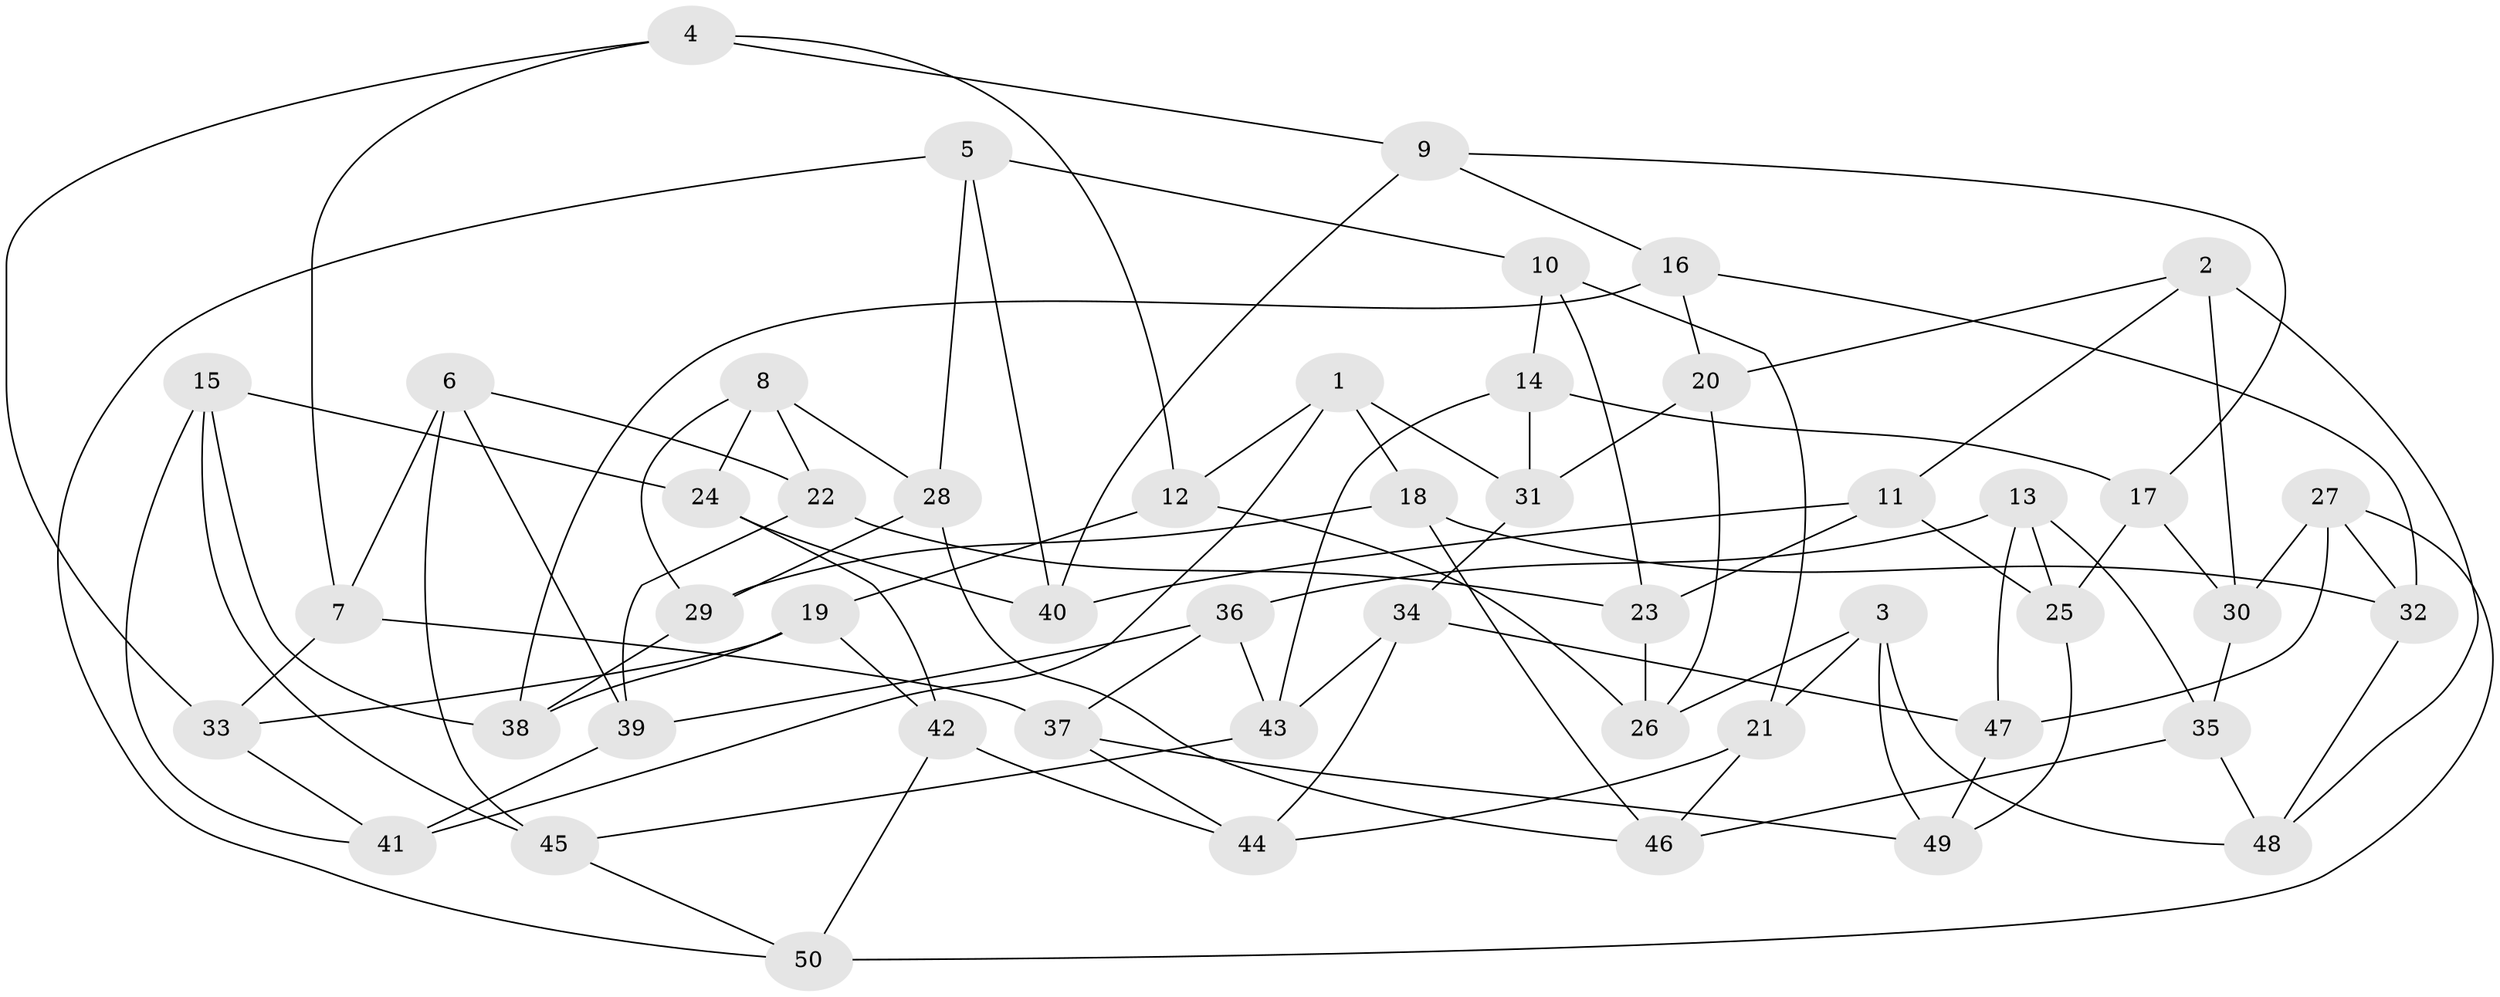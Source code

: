 // Generated by graph-tools (version 1.1) at 2025/38/03/09/25 02:38:17]
// undirected, 50 vertices, 100 edges
graph export_dot {
graph [start="1"]
  node [color=gray90,style=filled];
  1;
  2;
  3;
  4;
  5;
  6;
  7;
  8;
  9;
  10;
  11;
  12;
  13;
  14;
  15;
  16;
  17;
  18;
  19;
  20;
  21;
  22;
  23;
  24;
  25;
  26;
  27;
  28;
  29;
  30;
  31;
  32;
  33;
  34;
  35;
  36;
  37;
  38;
  39;
  40;
  41;
  42;
  43;
  44;
  45;
  46;
  47;
  48;
  49;
  50;
  1 -- 12;
  1 -- 41;
  1 -- 31;
  1 -- 18;
  2 -- 11;
  2 -- 48;
  2 -- 20;
  2 -- 30;
  3 -- 21;
  3 -- 26;
  3 -- 48;
  3 -- 49;
  4 -- 33;
  4 -- 7;
  4 -- 9;
  4 -- 12;
  5 -- 10;
  5 -- 40;
  5 -- 50;
  5 -- 28;
  6 -- 22;
  6 -- 45;
  6 -- 7;
  6 -- 39;
  7 -- 33;
  7 -- 37;
  8 -- 24;
  8 -- 28;
  8 -- 29;
  8 -- 22;
  9 -- 17;
  9 -- 40;
  9 -- 16;
  10 -- 23;
  10 -- 14;
  10 -- 21;
  11 -- 23;
  11 -- 25;
  11 -- 40;
  12 -- 26;
  12 -- 19;
  13 -- 25;
  13 -- 36;
  13 -- 35;
  13 -- 47;
  14 -- 43;
  14 -- 31;
  14 -- 17;
  15 -- 38;
  15 -- 24;
  15 -- 41;
  15 -- 45;
  16 -- 20;
  16 -- 32;
  16 -- 38;
  17 -- 30;
  17 -- 25;
  18 -- 32;
  18 -- 29;
  18 -- 46;
  19 -- 42;
  19 -- 33;
  19 -- 38;
  20 -- 26;
  20 -- 31;
  21 -- 44;
  21 -- 46;
  22 -- 23;
  22 -- 39;
  23 -- 26;
  24 -- 42;
  24 -- 40;
  25 -- 49;
  27 -- 47;
  27 -- 32;
  27 -- 50;
  27 -- 30;
  28 -- 29;
  28 -- 46;
  29 -- 38;
  30 -- 35;
  31 -- 34;
  32 -- 48;
  33 -- 41;
  34 -- 44;
  34 -- 43;
  34 -- 47;
  35 -- 48;
  35 -- 46;
  36 -- 37;
  36 -- 43;
  36 -- 39;
  37 -- 49;
  37 -- 44;
  39 -- 41;
  42 -- 44;
  42 -- 50;
  43 -- 45;
  45 -- 50;
  47 -- 49;
}
